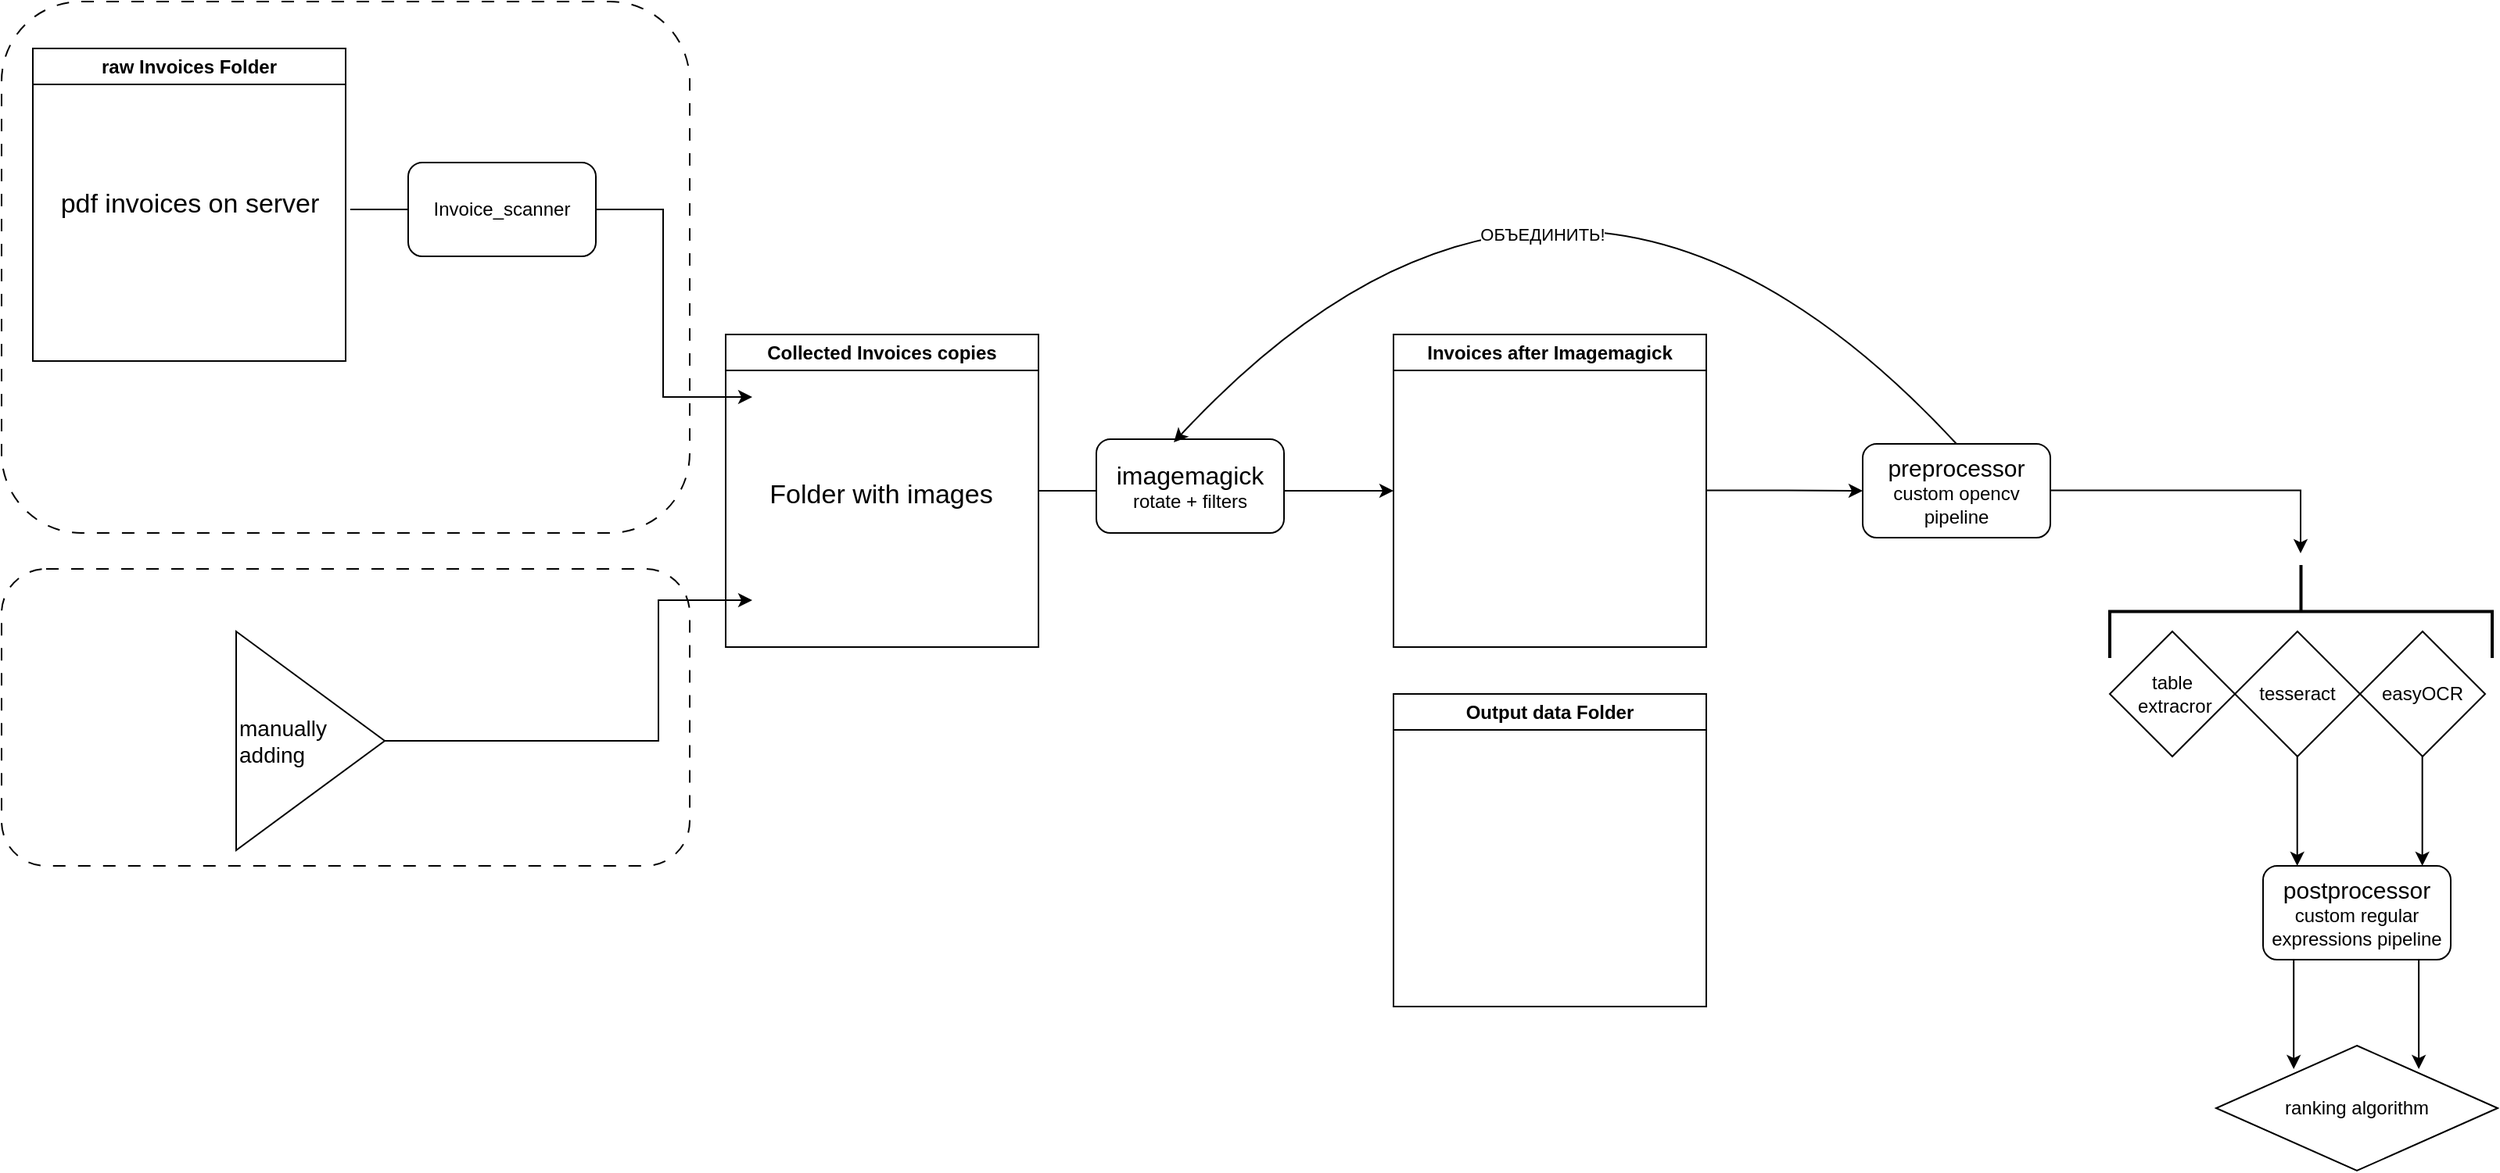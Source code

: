 <mxfile version="24.3.0" type="github">
  <diagram name="Page-1" id="c7488fd3-1785-93aa-aadb-54a6760d102a">
    <mxGraphModel dx="2487" dy="908" grid="1" gridSize="10" guides="1" tooltips="1" connect="1" arrows="1" fold="1" page="0" pageScale="1" pageWidth="1100" pageHeight="850" background="none" math="0" shadow="0">
      <root>
        <mxCell id="0" />
        <mxCell id="1" parent="0" />
        <mxCell id="VpYOYdDEtLLiw2a9x_M3-15" value="" style="rounded=1;whiteSpace=wrap;html=1;fillColor=none;dashed=1;dashPattern=8 8;" vertex="1" parent="1">
          <mxGeometry x="-580" y="410" width="440" height="190" as="geometry" />
        </mxCell>
        <mxCell id="VpYOYdDEtLLiw2a9x_M3-12" value="" style="rounded=1;whiteSpace=wrap;html=1;fillColor=none;dashed=1;dashPattern=8 8;strokeColor=#000000;" vertex="1" parent="1">
          <mxGeometry x="-580" y="47" width="440" height="340" as="geometry" />
        </mxCell>
        <mxCell id="KSi--I2HWIigC96DzlO8-2" value="" style="strokeWidth=2;html=1;shape=mxgraph.flowchart.annotation_1;align=left;pointerEvents=1;" parent="1" vertex="1">
          <mxGeometry x="720" y="450" height="100" as="geometry" />
        </mxCell>
        <mxCell id="KSi--I2HWIigC96DzlO8-4" value="Invoices after Imagemagick" style="swimlane;whiteSpace=wrap;html=1;" parent="1" vertex="1">
          <mxGeometry x="310" y="260" width="200" height="200" as="geometry" />
        </mxCell>
        <mxCell id="KSi--I2HWIigC96DzlO8-6" value="tesseract" style="rhombus;whiteSpace=wrap;html=1;" parent="1" vertex="1">
          <mxGeometry x="848" y="450" width="80" height="80" as="geometry" />
        </mxCell>
        <mxCell id="KSi--I2HWIigC96DzlO8-7" value="table&lt;div&gt;&amp;nbsp;extracror&lt;/div&gt;" style="rhombus;whiteSpace=wrap;html=1;" parent="1" vertex="1">
          <mxGeometry x="768" y="450" width="80" height="80" as="geometry" />
        </mxCell>
        <mxCell id="KSi--I2HWIigC96DzlO8-8" value="&lt;font style=&quot;font-size: 15px;&quot;&gt;preprocessor&lt;/font&gt;&lt;div&gt;custom opencv pipeline&lt;/div&gt;" style="rounded=1;whiteSpace=wrap;html=1;" parent="1" vertex="1">
          <mxGeometry x="610" y="330" width="120" height="60" as="geometry" />
        </mxCell>
        <mxCell id="KSi--I2HWIigC96DzlO8-9" value="Output data Folder" style="swimlane;whiteSpace=wrap;html=1;" parent="1" vertex="1">
          <mxGeometry x="310" y="490" width="200" height="200" as="geometry" />
        </mxCell>
        <mxCell id="VpYOYdDEtLLiw2a9x_M3-1" value="raw Invoices Folder" style="swimlane;whiteSpace=wrap;html=1;" vertex="1" parent="1">
          <mxGeometry x="-560" y="77" width="200" height="200" as="geometry" />
        </mxCell>
        <mxCell id="VpYOYdDEtLLiw2a9x_M3-9" value="&lt;font style=&quot;font-size: 17px;&quot;&gt;pdf invoices on server&lt;/font&gt;" style="text;html=1;align=center;verticalAlign=middle;resizable=0;points=[];autosize=1;strokeColor=none;fillColor=none;strokeWidth=4;" vertex="1" parent="VpYOYdDEtLLiw2a9x_M3-1">
          <mxGeometry x="5" y="85" width="190" height="30" as="geometry" />
        </mxCell>
        <mxCell id="VpYOYdDEtLLiw2a9x_M3-4" value="Collected Invoices copies" style="swimlane;whiteSpace=wrap;html=1;" vertex="1" parent="1">
          <mxGeometry x="-117" y="260" width="200" height="200" as="geometry" />
        </mxCell>
        <mxCell id="VpYOYdDEtLLiw2a9x_M3-2" style="rounded=0;orthogonalLoop=1;jettySize=auto;html=1;" edge="1" parent="VpYOYdDEtLLiw2a9x_M3-4">
          <mxGeometry relative="1" as="geometry">
            <mxPoint x="17" y="40" as="targetPoint" />
            <mxPoint x="-240" y="-80" as="sourcePoint" />
            <Array as="points">
              <mxPoint x="-40" y="-80" />
              <mxPoint x="-40" y="40" />
            </Array>
          </mxGeometry>
        </mxCell>
        <mxCell id="VpYOYdDEtLLiw2a9x_M3-6" style="edgeStyle=orthogonalEdgeStyle;rounded=0;orthogonalLoop=1;jettySize=auto;html=1;entryX=0;entryY=0.5;entryDx=0;entryDy=0;exitX=1;exitY=0.5;exitDx=0;exitDy=0;" edge="1" parent="1" source="VpYOYdDEtLLiw2a9x_M3-4" target="KSi--I2HWIigC96DzlO8-4">
          <mxGeometry relative="1" as="geometry">
            <mxPoint x="110" y="360" as="targetPoint" />
            <mxPoint x="90" y="360" as="sourcePoint" />
            <Array as="points" />
          </mxGeometry>
        </mxCell>
        <mxCell id="VpYOYdDEtLLiw2a9x_M3-19" style="rounded=0;orthogonalLoop=1;jettySize=auto;html=1;" edge="1" parent="1">
          <mxGeometry relative="1" as="geometry">
            <mxPoint x="-100" y="430" as="targetPoint" />
            <mxPoint x="-340" y="520" as="sourcePoint" />
            <Array as="points">
              <mxPoint x="-160" y="520" />
              <mxPoint x="-160" y="430" />
            </Array>
          </mxGeometry>
        </mxCell>
        <mxCell id="VpYOYdDEtLLiw2a9x_M3-20" value="&lt;font style=&quot;font-size: 14px;&quot;&gt;manually&lt;/font&gt;&lt;div style=&quot;font-size: 14px;&quot;&gt;&lt;font style=&quot;font-size: 14px;&quot;&gt;adding&lt;/font&gt;&lt;/div&gt;" style="triangle;whiteSpace=wrap;html=1;align=left;" vertex="1" parent="1">
          <mxGeometry x="-430" y="450" width="95" height="140" as="geometry" />
        </mxCell>
        <mxCell id="VpYOYdDEtLLiw2a9x_M3-21" value="&lt;span style=&quot;font-size: 17px;&quot;&gt;Folder with images&lt;/span&gt;" style="text;html=1;align=center;verticalAlign=middle;resizable=0;points=[];autosize=1;strokeColor=none;fillColor=none;" vertex="1" parent="1">
          <mxGeometry x="-103" y="348" width="170" height="30" as="geometry" />
        </mxCell>
        <mxCell id="VpYOYdDEtLLiw2a9x_M3-23" value="&lt;font style=&quot;font-size: 16px;&quot;&gt;imagemagick&lt;/font&gt;&lt;div&gt;rotate + filters&lt;/div&gt;" style="rounded=1;whiteSpace=wrap;html=1;" vertex="1" parent="1">
          <mxGeometry x="120" y="327" width="120" height="60" as="geometry" />
        </mxCell>
        <mxCell id="VpYOYdDEtLLiw2a9x_M3-3" value="Invoice_scanner" style="rounded=1;whiteSpace=wrap;html=1;" vertex="1" parent="1">
          <mxGeometry x="-320" y="150" width="120" height="60" as="geometry" />
        </mxCell>
        <mxCell id="VpYOYdDEtLLiw2a9x_M3-25" value="" style="curved=1;endArrow=classic;html=1;rounded=0;exitX=0.5;exitY=0;exitDx=0;exitDy=0;entryX=0.413;entryY=0.033;entryDx=0;entryDy=0;entryPerimeter=0;" edge="1" parent="1" source="KSi--I2HWIigC96DzlO8-8" target="VpYOYdDEtLLiw2a9x_M3-23">
          <mxGeometry width="50" height="50" relative="1" as="geometry">
            <mxPoint x="390" y="420" as="sourcePoint" />
            <mxPoint x="350" y="170" as="targetPoint" />
            <Array as="points">
              <mxPoint x="420" y="60" />
            </Array>
          </mxGeometry>
        </mxCell>
        <mxCell id="VpYOYdDEtLLiw2a9x_M3-26" value="ОБЪЕДИНИТЬ!" style="edgeLabel;html=1;align=center;verticalAlign=middle;resizable=0;points=[];" vertex="1" connectable="0" parent="VpYOYdDEtLLiw2a9x_M3-25">
          <mxGeometry x="0.3" y="81" relative="1" as="geometry">
            <mxPoint as="offset" />
          </mxGeometry>
        </mxCell>
        <mxCell id="VpYOYdDEtLLiw2a9x_M3-27" value="easyOCR" style="rhombus;whiteSpace=wrap;html=1;" vertex="1" parent="1">
          <mxGeometry x="928" y="450" width="80" height="80" as="geometry" />
        </mxCell>
        <mxCell id="VpYOYdDEtLLiw2a9x_M3-29" value="&lt;font style=&quot;font-size: 15px;&quot;&gt;postprocessor&lt;/font&gt;&lt;div&gt;custom regular expressions pipeline&lt;/div&gt;" style="rounded=1;whiteSpace=wrap;html=1;" vertex="1" parent="1">
          <mxGeometry x="866" y="600" width="120" height="60" as="geometry" />
        </mxCell>
        <mxCell id="VpYOYdDEtLLiw2a9x_M3-34" value="" style="endArrow=classic;html=1;rounded=0;exitX=0.5;exitY=1;exitDx=0;exitDy=0;entryX=0.917;entryY=0;entryDx=0;entryDy=0;entryPerimeter=0;" edge="1" parent="1">
          <mxGeometry width="50" height="50" relative="1" as="geometry">
            <mxPoint x="887.86" y="530" as="sourcePoint" />
            <mxPoint x="887.86" y="600" as="targetPoint" />
          </mxGeometry>
        </mxCell>
        <mxCell id="VpYOYdDEtLLiw2a9x_M3-35" value="" style="endArrow=classic;html=1;rounded=0;exitX=0.5;exitY=1;exitDx=0;exitDy=0;entryX=0.917;entryY=0;entryDx=0;entryDy=0;entryPerimeter=0;" edge="1" parent="1">
          <mxGeometry width="50" height="50" relative="1" as="geometry">
            <mxPoint x="967.83" y="530" as="sourcePoint" />
            <mxPoint x="967.83" y="600" as="targetPoint" />
          </mxGeometry>
        </mxCell>
        <mxCell id="VpYOYdDEtLLiw2a9x_M3-37" value="ranking algorithm" style="rhombus;whiteSpace=wrap;html=1;" vertex="1" parent="1">
          <mxGeometry x="836" y="715" width="180" height="80" as="geometry" />
        </mxCell>
        <mxCell id="VpYOYdDEtLLiw2a9x_M3-39" value="" style="endArrow=classic;html=1;rounded=0;exitX=0.5;exitY=1;exitDx=0;exitDy=0;entryX=0.917;entryY=0;entryDx=0;entryDy=0;entryPerimeter=0;" edge="1" parent="1">
          <mxGeometry width="50" height="50" relative="1" as="geometry">
            <mxPoint x="885.6" y="660" as="sourcePoint" />
            <mxPoint x="885.6" y="730" as="targetPoint" />
          </mxGeometry>
        </mxCell>
        <mxCell id="VpYOYdDEtLLiw2a9x_M3-40" value="" style="endArrow=classic;html=1;rounded=0;exitX=0.5;exitY=1;exitDx=0;exitDy=0;entryX=0.917;entryY=0;entryDx=0;entryDy=0;entryPerimeter=0;" edge="1" parent="1">
          <mxGeometry width="50" height="50" relative="1" as="geometry">
            <mxPoint x="965.57" y="660" as="sourcePoint" />
            <mxPoint x="965.57" y="730" as="targetPoint" />
          </mxGeometry>
        </mxCell>
        <mxCell id="VpYOYdDEtLLiw2a9x_M3-41" value="" style="strokeWidth=2;html=1;shape=mxgraph.flowchart.annotation_2;align=left;labelPosition=right;pointerEvents=1;rotation=90;" vertex="1" parent="1">
          <mxGeometry x="860.5" y="315" width="59.5" height="244.5" as="geometry" />
        </mxCell>
        <mxCell id="VpYOYdDEtLLiw2a9x_M3-43" value="" style="endArrow=classic;html=1;rounded=0;edgeStyle=elbowEdgeStyle;" edge="1" parent="1">
          <mxGeometry width="50" height="50" relative="1" as="geometry">
            <mxPoint x="510" y="359.76" as="sourcePoint" />
            <mxPoint x="610" y="360" as="targetPoint" />
            <Array as="points" />
          </mxGeometry>
        </mxCell>
        <mxCell id="VpYOYdDEtLLiw2a9x_M3-44" value="" style="endArrow=classic;html=1;rounded=0;edgeStyle=elbowEdgeStyle;" edge="1" parent="1">
          <mxGeometry width="50" height="50" relative="1" as="geometry">
            <mxPoint x="730" y="359.76" as="sourcePoint" />
            <mxPoint x="890" y="400" as="targetPoint" />
            <Array as="points">
              <mxPoint x="890" y="360" />
            </Array>
          </mxGeometry>
        </mxCell>
      </root>
    </mxGraphModel>
  </diagram>
</mxfile>
